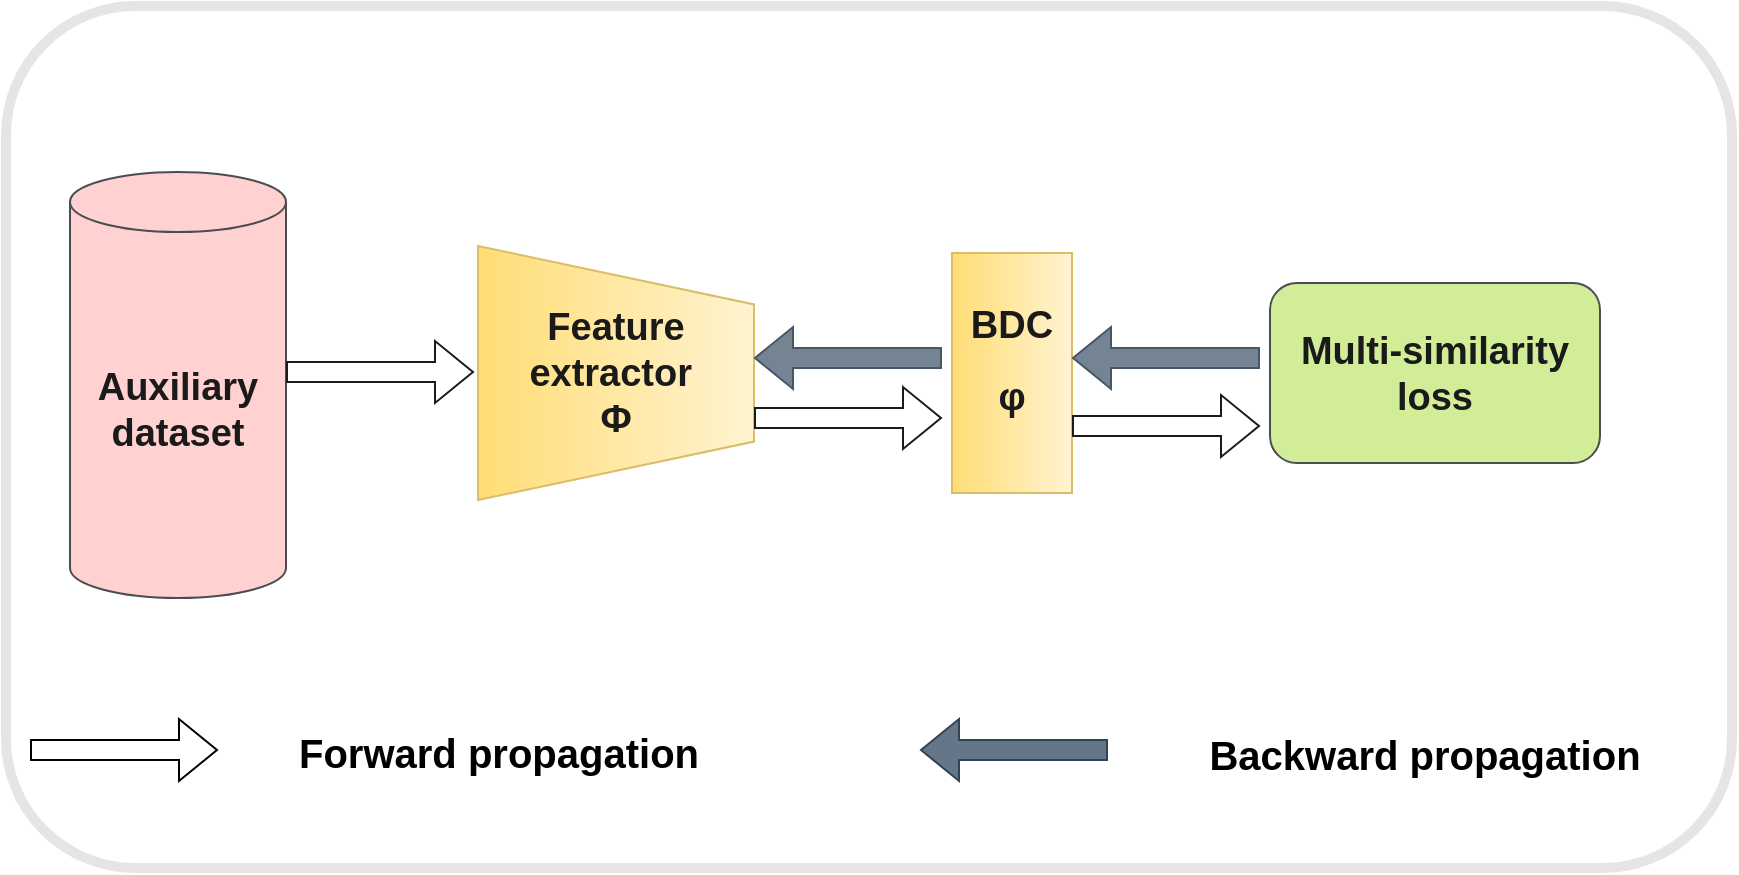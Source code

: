<mxfile version="24.2.3" type="github">
  <diagram name="第 1 页" id="KLRgWbinqZSVkuUm89tR">
    <mxGraphModel dx="1317" dy="686" grid="0" gridSize="10" guides="1" tooltips="1" connect="1" arrows="1" fold="1" page="0" pageScale="1" pageWidth="827" pageHeight="1169" math="0" shadow="0">
      <root>
        <mxCell id="0" />
        <mxCell id="1" parent="0" />
        <mxCell id="JG4QHbzKg3VYNoe6uE91-1" value="&lt;font style=&quot;font-size: 19px;&quot;&gt;&lt;b&gt;Auxiliary dataset&lt;/b&gt;&lt;/font&gt;" style="shape=cylinder3;whiteSpace=wrap;html=1;boundedLbl=1;backgroundOutline=1;size=15;fillColor=#ffcccc;strokeColor=#36393d;" vertex="1" parent="1">
          <mxGeometry x="43" y="89" width="108" height="213" as="geometry" />
        </mxCell>
        <mxCell id="JG4QHbzKg3VYNoe6uE91-2" value="&lt;div style=&quot;font-size: 19px;&quot;&gt;&lt;font style=&quot;font-size: 19px;&quot;&gt;&lt;b&gt;&lt;font style=&quot;font-size: 19px;&quot;&gt;&lt;font style=&quot;font-size: 19px;&quot;&gt;Feature extractor&lt;/font&gt;&lt;span class=&quot;content-right_1THTn&quot;&gt;&amp;nbsp;&lt;/span&gt;&lt;/font&gt;&lt;/b&gt;&lt;/font&gt;&lt;/div&gt;&lt;div style=&quot;font-size: 19px;&quot;&gt;&lt;font style=&quot;font-size: 19px;&quot;&gt;&lt;b&gt;&lt;font style=&quot;font-size: 19px;&quot;&gt;&lt;span class=&quot;content-right_1THTn&quot;&gt;Φ&lt;/span&gt;&lt;/font&gt;&lt;/b&gt;&lt;/font&gt;&lt;/div&gt;" style="verticalLabelPosition=middle;verticalAlign=middle;html=1;shape=trapezoid;perimeter=trapezoidPerimeter;whiteSpace=wrap;size=0.23;arcSize=10;flipV=1;labelPosition=center;align=center;direction=south;fillColor=#fff2cc;gradientColor=#ffd966;strokeColor=#d6b656;" vertex="1" parent="1">
          <mxGeometry x="247" y="126" width="138" height="127" as="geometry" />
        </mxCell>
        <mxCell id="JG4QHbzKg3VYNoe6uE91-3" value="&lt;font style=&quot;font-size: 19px;&quot;&gt;&lt;b&gt;BDC &lt;/b&gt;&lt;/font&gt;&lt;h1 style=&quot;font-size: 19px;&quot; class=&quot;QuestionHeader-title&quot;&gt;&lt;font style=&quot;font-size: 19px;&quot;&gt;φ&lt;/font&gt;&lt;/h1&gt;" style="rounded=0;whiteSpace=wrap;html=1;direction=south;fillColor=#fff2cc;gradientColor=#ffd966;strokeColor=#d6b656;" vertex="1" parent="1">
          <mxGeometry x="484" y="129.5" width="60" height="120" as="geometry" />
        </mxCell>
        <mxCell id="JG4QHbzKg3VYNoe6uE91-5" value="&lt;font style=&quot;font-size: 19px;&quot;&gt;&lt;b&gt;&lt;font style=&quot;font-size: 19px;&quot;&gt;Multi-similarity loss&lt;/font&gt;&lt;/b&gt;&lt;/font&gt;" style="rounded=1;whiteSpace=wrap;html=1;fillColor=#cdeb8b;strokeColor=#36393d;" vertex="1" parent="1">
          <mxGeometry x="643" y="144.5" width="165" height="90" as="geometry" />
        </mxCell>
        <mxCell id="JG4QHbzKg3VYNoe6uE91-6" value="" style="shape=flexArrow;endArrow=classic;html=1;rounded=0;" edge="1" parent="1">
          <mxGeometry width="50" height="50" relative="1" as="geometry">
            <mxPoint x="151" y="189" as="sourcePoint" />
            <mxPoint x="245" y="189" as="targetPoint" />
          </mxGeometry>
        </mxCell>
        <mxCell id="JG4QHbzKg3VYNoe6uE91-7" value="" style="shape=flexArrow;endArrow=classic;html=1;rounded=0;fontStyle=1" edge="1" parent="1">
          <mxGeometry width="50" height="50" relative="1" as="geometry">
            <mxPoint x="544" y="216" as="sourcePoint" />
            <mxPoint x="638" y="216" as="targetPoint" />
          </mxGeometry>
        </mxCell>
        <mxCell id="JG4QHbzKg3VYNoe6uE91-8" value="" style="shape=flexArrow;endArrow=classic;html=1;rounded=0;" edge="1" parent="1">
          <mxGeometry width="50" height="50" relative="1" as="geometry">
            <mxPoint x="385" y="212" as="sourcePoint" />
            <mxPoint x="479" y="212" as="targetPoint" />
          </mxGeometry>
        </mxCell>
        <mxCell id="JG4QHbzKg3VYNoe6uE91-9" value="" style="shape=flexArrow;endArrow=none;html=1;rounded=0;fontStyle=1;startArrow=block;endFill=0;fillColor=#647687;strokeColor=#314354;" edge="1" parent="1">
          <mxGeometry width="50" height="50" relative="1" as="geometry">
            <mxPoint x="544" y="182" as="sourcePoint" />
            <mxPoint x="638" y="182" as="targetPoint" />
          </mxGeometry>
        </mxCell>
        <mxCell id="JG4QHbzKg3VYNoe6uE91-10" value="" style="shape=flexArrow;endArrow=none;html=1;rounded=0;fontStyle=1;startArrow=block;endFill=0;fillColor=#647687;strokeColor=#314354;" edge="1" parent="1">
          <mxGeometry width="50" height="50" relative="1" as="geometry">
            <mxPoint x="385" y="182" as="sourcePoint" />
            <mxPoint x="479" y="182" as="targetPoint" />
          </mxGeometry>
        </mxCell>
        <mxCell id="JG4QHbzKg3VYNoe6uE91-13" value="" style="rounded=1;whiteSpace=wrap;html=1;opacity=10;strokeWidth=5;" vertex="1" parent="1">
          <mxGeometry x="11" y="6" width="863" height="431" as="geometry" />
        </mxCell>
        <mxCell id="JG4QHbzKg3VYNoe6uE91-17" value="&lt;font style=&quot;font-size: 22px;&quot;&gt;&lt;b style=&quot;font-size: 20px;&quot;&gt;&lt;font style=&quot;font-size: 20px;&quot;&gt;Forward propagation&lt;br&gt;&lt;/font&gt;&lt;/b&gt;&lt;/font&gt;" style="text;html=1;align=center;verticalAlign=middle;resizable=0;points=[];autosize=1;strokeColor=none;fillColor=none;" vertex="1" parent="1">
          <mxGeometry x="148" y="361" width="218" height="38" as="geometry" />
        </mxCell>
        <mxCell id="JG4QHbzKg3VYNoe6uE91-18" value="&lt;font size=&quot;1&quot;&gt;&lt;b&gt;&lt;font style=&quot;font-size: 20px;&quot;&gt;Backward propagation&lt;/font&gt;&lt;/b&gt;&lt;/font&gt;" style="text;html=1;align=center;verticalAlign=middle;resizable=0;points=[];autosize=1;strokeColor=none;fillColor=none;" vertex="1" parent="1">
          <mxGeometry x="603" y="362" width="234" height="36" as="geometry" />
        </mxCell>
        <mxCell id="JG4QHbzKg3VYNoe6uE91-21" value="" style="shape=flexArrow;endArrow=none;html=1;rounded=0;fontStyle=1;startArrow=block;endFill=0;fillColor=#647687;strokeColor=#314354;" edge="1" parent="1">
          <mxGeometry width="50" height="50" relative="1" as="geometry">
            <mxPoint x="468" y="378" as="sourcePoint" />
            <mxPoint x="562" y="378" as="targetPoint" />
          </mxGeometry>
        </mxCell>
        <mxCell id="JG4QHbzKg3VYNoe6uE91-22" value="" style="shape=flexArrow;endArrow=classic;html=1;rounded=0;" edge="1" parent="1">
          <mxGeometry width="50" height="50" relative="1" as="geometry">
            <mxPoint x="23" y="378" as="sourcePoint" />
            <mxPoint x="117" y="378" as="targetPoint" />
          </mxGeometry>
        </mxCell>
      </root>
    </mxGraphModel>
  </diagram>
</mxfile>
